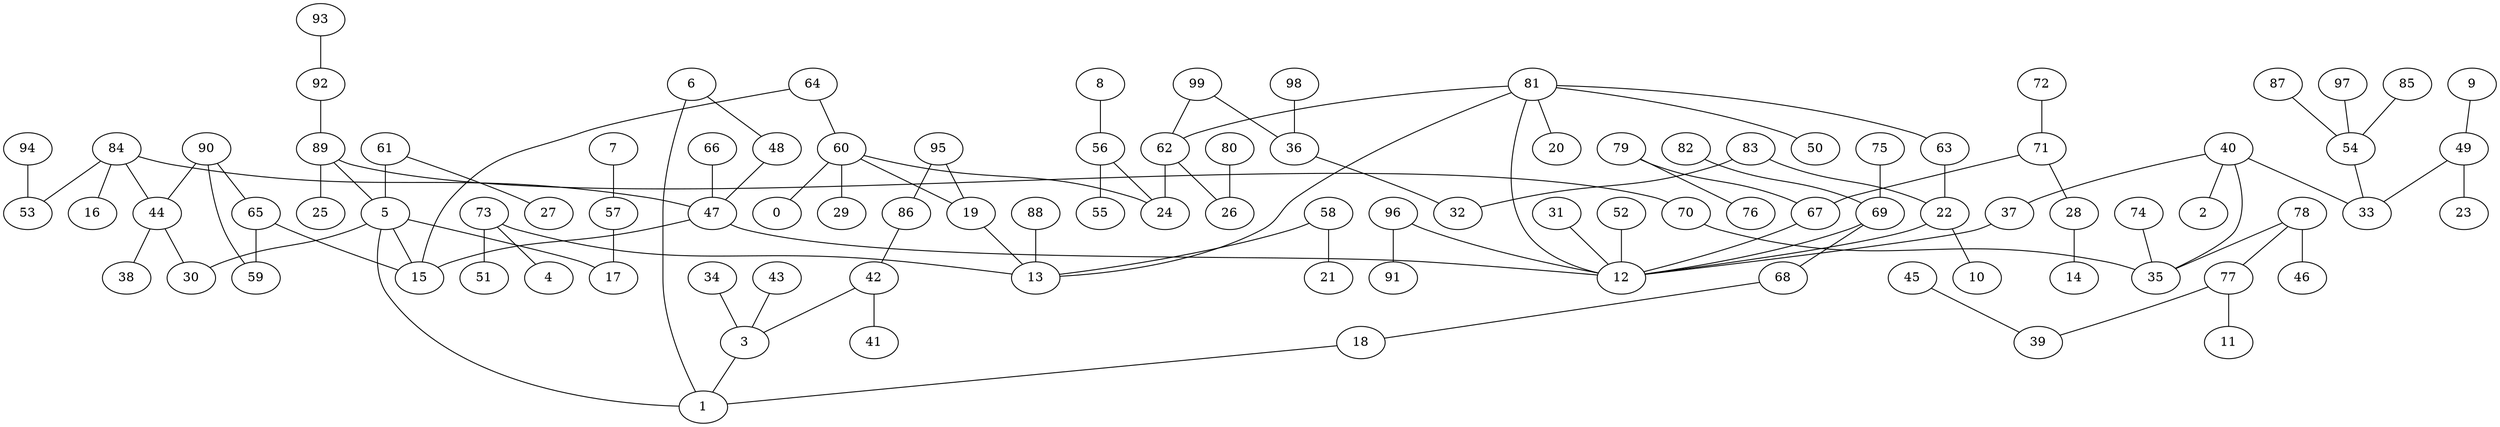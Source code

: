 digraph GG_graph {

subgraph G_graph {
edge [color = black]
"94" -> "53" [dir = none]
"93" -> "92" [dir = none]
"64" -> "15" [dir = none]
"75" -> "69" [dir = none]
"87" -> "54" [dir = none]
"82" -> "69" [dir = none]
"92" -> "89" [dir = none]
"90" -> "65" [dir = none]
"97" -> "54" [dir = none]
"28" -> "14" [dir = none]
"34" -> "3" [dir = none]
"83" -> "32" [dir = none]
"83" -> "22" [dir = none]
"9" -> "49" [dir = none]
"98" -> "36" [dir = none]
"85" -> "54" [dir = none]
"22" -> "10" [dir = none]
"22" -> "12" [dir = none]
"89" -> "25" [dir = none]
"89" -> "70" [dir = none]
"78" -> "46" [dir = none]
"78" -> "77" [dir = none]
"78" -> "35" [dir = none]
"40" -> "33" [dir = none]
"40" -> "2" [dir = none]
"40" -> "35" [dir = none]
"40" -> "37" [dir = none]
"7" -> "57" [dir = none]
"65" -> "59" [dir = none]
"65" -> "15" [dir = none]
"72" -> "71" [dir = none]
"73" -> "51" [dir = none]
"73" -> "4" [dir = none]
"73" -> "13" [dir = none]
"56" -> "55" [dir = none]
"56" -> "24" [dir = none]
"79" -> "76" [dir = none]
"79" -> "67" [dir = none]
"99" -> "36" [dir = none]
"99" -> "62" [dir = none]
"44" -> "38" [dir = none]
"44" -> "30" [dir = none]
"43" -> "3" [dir = none]
"96" -> "91" [dir = none]
"96" -> "12" [dir = none]
"47" -> "15" [dir = none]
"47" -> "12" [dir = none]
"66" -> "47" [dir = none]
"70" -> "35" [dir = none]
"77" -> "39" [dir = none]
"77" -> "11" [dir = none]
"37" -> "12" [dir = none]
"80" -> "26" [dir = none]
"42" -> "41" [dir = none]
"42" -> "3" [dir = none]
"49" -> "23" [dir = none]
"49" -> "33" [dir = none]
"86" -> "42" [dir = none]
"74" -> "35" [dir = none]
"3" -> "1" [dir = none]
"62" -> "24" [dir = none]
"62" -> "26" [dir = none]
"5" -> "1" [dir = none]
"5" -> "30" [dir = none]
"5" -> "17" [dir = none]
"5" -> "15" [dir = none]
"52" -> "12" [dir = none]
"61" -> "27" [dir = none]
"61" -> "5" [dir = none]
"45" -> "39" [dir = none]
"31" -> "12" [dir = none]
"57" -> "17" [dir = none]
"95" -> "86" [dir = none]
"19" -> "13" [dir = none]
"81" -> "20" [dir = none]
"81" -> "13" [dir = none]
"81" -> "63" [dir = none]
"81" -> "50" [dir = none]
"81" -> "62" [dir = none]
"81" -> "12" [dir = none]
"69" -> "68" [dir = none]
"69" -> "12" [dir = none]
"6" -> "48" [dir = none]
"6" -> "1" [dir = none]
"84" -> "16" [dir = none]
"84" -> "53" [dir = none]
"84" -> "47" [dir = none]
"58" -> "21" [dir = none]
"58" -> "13" [dir = none]
"60" -> "0" [dir = none]
"60" -> "29" [dir = none]
"60" -> "24" [dir = none]
"67" -> "12" [dir = none]
"71" -> "28" [dir = none]
"71" -> "67" [dir = none]
"68" -> "18" [dir = none]
"8" -> "56" [dir = none]
"88" -> "13" [dir = none]
"54" -> "33" [dir = none]
"90" -> "59" [dir = none]
"48" -> "47" [dir = none]
"18" -> "1" [dir = none]
"36" -> "32" [dir = none]
"63" -> "22" [dir = none]
"64" -> "60" [dir = none]
"89" -> "5" [dir = none]
"95" -> "19" [dir = none]
"84" -> "44" [dir = none]
"90" -> "44" [dir = none]
"60" -> "19" [dir = none]
}

}
